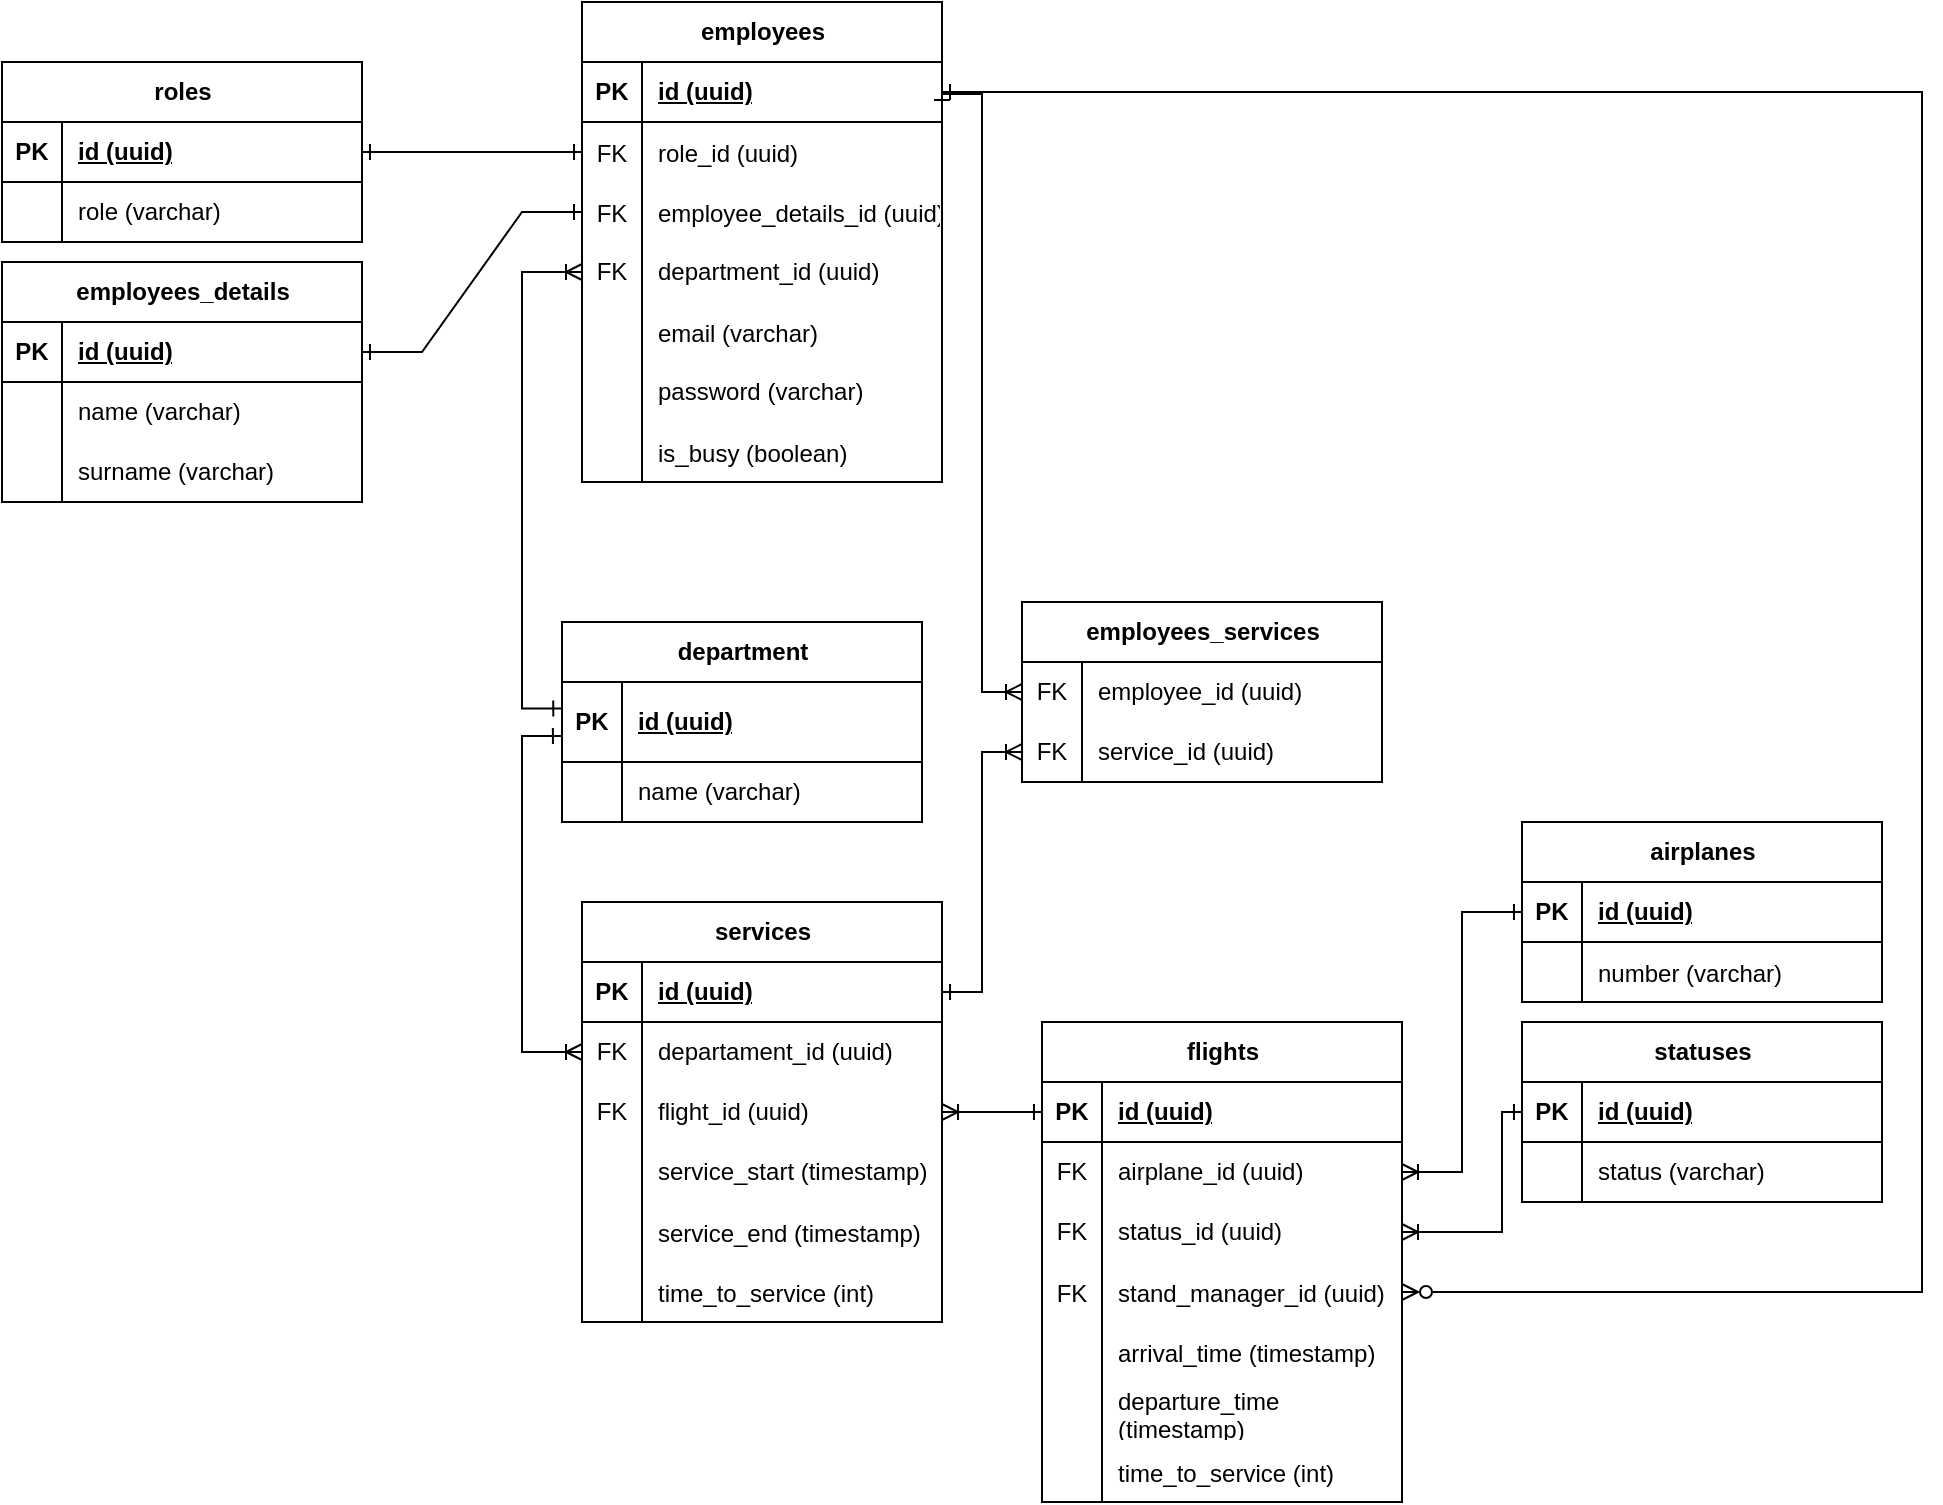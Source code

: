 <mxfile version="21.3.0" type="device">
  <diagram name="Page-1" id="9OQjHVaJ9Mn7HhpADd8H">
    <mxGraphModel dx="1311" dy="700" grid="1" gridSize="10" guides="1" tooltips="1" connect="1" arrows="1" fold="1" page="1" pageScale="1" pageWidth="1100" pageHeight="850" math="0" shadow="0">
      <root>
        <mxCell id="0" />
        <mxCell id="1" parent="0" />
        <mxCell id="fizFwtKaP-gUEQBEpYHd-14" value="&lt;div&gt;roles&lt;/div&gt;" style="shape=table;startSize=30;container=1;collapsible=1;childLayout=tableLayout;fixedRows=1;rowLines=0;fontStyle=1;align=center;resizeLast=1;html=1;" parent="1" vertex="1">
          <mxGeometry x="110" y="40" width="180" height="90" as="geometry" />
        </mxCell>
        <mxCell id="fizFwtKaP-gUEQBEpYHd-15" value="" style="shape=tableRow;horizontal=0;startSize=0;swimlaneHead=0;swimlaneBody=0;fillColor=none;collapsible=0;dropTarget=0;points=[[0,0.5],[1,0.5]];portConstraint=eastwest;top=0;left=0;right=0;bottom=1;" parent="fizFwtKaP-gUEQBEpYHd-14" vertex="1">
          <mxGeometry y="30" width="180" height="30" as="geometry" />
        </mxCell>
        <mxCell id="fizFwtKaP-gUEQBEpYHd-16" value="PK" style="shape=partialRectangle;connectable=0;fillColor=none;top=0;left=0;bottom=0;right=0;fontStyle=1;overflow=hidden;whiteSpace=wrap;html=1;" parent="fizFwtKaP-gUEQBEpYHd-15" vertex="1">
          <mxGeometry width="30" height="30" as="geometry">
            <mxRectangle width="30" height="30" as="alternateBounds" />
          </mxGeometry>
        </mxCell>
        <mxCell id="fizFwtKaP-gUEQBEpYHd-17" value="id (uuid)" style="shape=partialRectangle;connectable=0;fillColor=none;top=0;left=0;bottom=0;right=0;align=left;spacingLeft=6;fontStyle=5;overflow=hidden;whiteSpace=wrap;html=1;" parent="fizFwtKaP-gUEQBEpYHd-15" vertex="1">
          <mxGeometry x="30" width="150" height="30" as="geometry">
            <mxRectangle width="150" height="30" as="alternateBounds" />
          </mxGeometry>
        </mxCell>
        <mxCell id="fizFwtKaP-gUEQBEpYHd-18" value="" style="shape=tableRow;horizontal=0;startSize=0;swimlaneHead=0;swimlaneBody=0;fillColor=none;collapsible=0;dropTarget=0;points=[[0,0.5],[1,0.5]];portConstraint=eastwest;top=0;left=0;right=0;bottom=0;" parent="fizFwtKaP-gUEQBEpYHd-14" vertex="1">
          <mxGeometry y="60" width="180" height="30" as="geometry" />
        </mxCell>
        <mxCell id="fizFwtKaP-gUEQBEpYHd-19" value="" style="shape=partialRectangle;connectable=0;fillColor=none;top=0;left=0;bottom=0;right=0;editable=1;overflow=hidden;whiteSpace=wrap;html=1;" parent="fizFwtKaP-gUEQBEpYHd-18" vertex="1">
          <mxGeometry width="30" height="30" as="geometry">
            <mxRectangle width="30" height="30" as="alternateBounds" />
          </mxGeometry>
        </mxCell>
        <mxCell id="fizFwtKaP-gUEQBEpYHd-20" value="role (varchar)" style="shape=partialRectangle;connectable=0;fillColor=none;top=0;left=0;bottom=0;right=0;align=left;spacingLeft=6;overflow=hidden;whiteSpace=wrap;html=1;" parent="fizFwtKaP-gUEQBEpYHd-18" vertex="1">
          <mxGeometry x="30" width="150" height="30" as="geometry">
            <mxRectangle width="150" height="30" as="alternateBounds" />
          </mxGeometry>
        </mxCell>
        <mxCell id="fizFwtKaP-gUEQBEpYHd-28" value="flights" style="shape=table;startSize=30;container=1;collapsible=1;childLayout=tableLayout;fixedRows=1;rowLines=0;fontStyle=1;align=center;resizeLast=1;html=1;" parent="1" vertex="1">
          <mxGeometry x="630" y="520" width="180" height="240" as="geometry" />
        </mxCell>
        <mxCell id="fizFwtKaP-gUEQBEpYHd-29" value="" style="shape=tableRow;horizontal=0;startSize=0;swimlaneHead=0;swimlaneBody=0;fillColor=none;collapsible=0;dropTarget=0;points=[[0,0.5],[1,0.5]];portConstraint=eastwest;top=0;left=0;right=0;bottom=1;" parent="fizFwtKaP-gUEQBEpYHd-28" vertex="1">
          <mxGeometry y="30" width="180" height="30" as="geometry" />
        </mxCell>
        <mxCell id="fizFwtKaP-gUEQBEpYHd-30" value="PK" style="shape=partialRectangle;connectable=0;fillColor=none;top=0;left=0;bottom=0;right=0;fontStyle=1;overflow=hidden;whiteSpace=wrap;html=1;" parent="fizFwtKaP-gUEQBEpYHd-29" vertex="1">
          <mxGeometry width="30" height="30" as="geometry">
            <mxRectangle width="30" height="30" as="alternateBounds" />
          </mxGeometry>
        </mxCell>
        <mxCell id="fizFwtKaP-gUEQBEpYHd-31" value="id  (uuid)" style="shape=partialRectangle;connectable=0;fillColor=none;top=0;left=0;bottom=0;right=0;align=left;spacingLeft=6;fontStyle=5;overflow=hidden;whiteSpace=wrap;html=1;" parent="fizFwtKaP-gUEQBEpYHd-29" vertex="1">
          <mxGeometry x="30" width="150" height="30" as="geometry">
            <mxRectangle width="150" height="30" as="alternateBounds" />
          </mxGeometry>
        </mxCell>
        <mxCell id="fizFwtKaP-gUEQBEpYHd-32" value="" style="shape=tableRow;horizontal=0;startSize=0;swimlaneHead=0;swimlaneBody=0;fillColor=none;collapsible=0;dropTarget=0;points=[[0,0.5],[1,0.5]];portConstraint=eastwest;top=0;left=0;right=0;bottom=0;" parent="fizFwtKaP-gUEQBEpYHd-28" vertex="1">
          <mxGeometry y="60" width="180" height="30" as="geometry" />
        </mxCell>
        <mxCell id="fizFwtKaP-gUEQBEpYHd-33" value="FK" style="shape=partialRectangle;connectable=0;fillColor=none;top=0;left=0;bottom=0;right=0;editable=1;overflow=hidden;whiteSpace=wrap;html=1;" parent="fizFwtKaP-gUEQBEpYHd-32" vertex="1">
          <mxGeometry width="30" height="30" as="geometry">
            <mxRectangle width="30" height="30" as="alternateBounds" />
          </mxGeometry>
        </mxCell>
        <mxCell id="fizFwtKaP-gUEQBEpYHd-34" value="airplane_id (uuid)" style="shape=partialRectangle;connectable=0;fillColor=none;top=0;left=0;bottom=0;right=0;align=left;spacingLeft=6;overflow=hidden;whiteSpace=wrap;html=1;" parent="fizFwtKaP-gUEQBEpYHd-32" vertex="1">
          <mxGeometry x="30" width="150" height="30" as="geometry">
            <mxRectangle width="150" height="30" as="alternateBounds" />
          </mxGeometry>
        </mxCell>
        <mxCell id="fizFwtKaP-gUEQBEpYHd-35" value="" style="shape=tableRow;horizontal=0;startSize=0;swimlaneHead=0;swimlaneBody=0;fillColor=none;collapsible=0;dropTarget=0;points=[[0,0.5],[1,0.5]];portConstraint=eastwest;top=0;left=0;right=0;bottom=0;" parent="fizFwtKaP-gUEQBEpYHd-28" vertex="1">
          <mxGeometry y="90" width="180" height="30" as="geometry" />
        </mxCell>
        <mxCell id="fizFwtKaP-gUEQBEpYHd-36" value="FK" style="shape=partialRectangle;connectable=0;fillColor=none;top=0;left=0;bottom=0;right=0;editable=1;overflow=hidden;whiteSpace=wrap;html=1;" parent="fizFwtKaP-gUEQBEpYHd-35" vertex="1">
          <mxGeometry width="30" height="30" as="geometry">
            <mxRectangle width="30" height="30" as="alternateBounds" />
          </mxGeometry>
        </mxCell>
        <mxCell id="fizFwtKaP-gUEQBEpYHd-37" value="status_id (uuid)" style="shape=partialRectangle;connectable=0;fillColor=none;top=0;left=0;bottom=0;right=0;align=left;spacingLeft=6;overflow=hidden;whiteSpace=wrap;html=1;" parent="fizFwtKaP-gUEQBEpYHd-35" vertex="1">
          <mxGeometry x="30" width="150" height="30" as="geometry">
            <mxRectangle width="150" height="30" as="alternateBounds" />
          </mxGeometry>
        </mxCell>
        <mxCell id="jqcLIRP0KxZB22nL3puD-4" value="" style="shape=tableRow;horizontal=0;startSize=0;swimlaneHead=0;swimlaneBody=0;fillColor=none;collapsible=0;dropTarget=0;points=[[0,0.5],[1,0.5]];portConstraint=eastwest;top=0;left=0;right=0;bottom=0;" parent="fizFwtKaP-gUEQBEpYHd-28" vertex="1">
          <mxGeometry y="120" width="180" height="30" as="geometry" />
        </mxCell>
        <mxCell id="jqcLIRP0KxZB22nL3puD-5" value="FK" style="shape=partialRectangle;connectable=0;fillColor=none;top=0;left=0;bottom=0;right=0;editable=1;overflow=hidden;" parent="jqcLIRP0KxZB22nL3puD-4" vertex="1">
          <mxGeometry width="30" height="30" as="geometry">
            <mxRectangle width="30" height="30" as="alternateBounds" />
          </mxGeometry>
        </mxCell>
        <mxCell id="jqcLIRP0KxZB22nL3puD-6" value="stand_manager_id (uuid)" style="shape=partialRectangle;connectable=0;fillColor=none;top=0;left=0;bottom=0;right=0;align=left;spacingLeft=6;overflow=hidden;" parent="jqcLIRP0KxZB22nL3puD-4" vertex="1">
          <mxGeometry x="30" width="150" height="30" as="geometry">
            <mxRectangle width="150" height="30" as="alternateBounds" />
          </mxGeometry>
        </mxCell>
        <mxCell id="-cMEag2Gtz8MjiKgJncV-165" value="" style="shape=tableRow;horizontal=0;startSize=0;swimlaneHead=0;swimlaneBody=0;fillColor=none;collapsible=0;dropTarget=0;points=[[0,0.5],[1,0.5]];portConstraint=eastwest;top=0;left=0;right=0;bottom=0;" parent="fizFwtKaP-gUEQBEpYHd-28" vertex="1">
          <mxGeometry y="150" width="180" height="30" as="geometry" />
        </mxCell>
        <mxCell id="-cMEag2Gtz8MjiKgJncV-166" value="" style="shape=partialRectangle;connectable=0;fillColor=none;top=0;left=0;bottom=0;right=0;editable=1;overflow=hidden;" parent="-cMEag2Gtz8MjiKgJncV-165" vertex="1">
          <mxGeometry width="30" height="30" as="geometry">
            <mxRectangle width="30" height="30" as="alternateBounds" />
          </mxGeometry>
        </mxCell>
        <mxCell id="-cMEag2Gtz8MjiKgJncV-167" value="arrival_time (timestamp)" style="shape=partialRectangle;connectable=0;fillColor=none;top=0;left=0;bottom=0;right=0;align=left;spacingLeft=6;overflow=hidden;" parent="-cMEag2Gtz8MjiKgJncV-165" vertex="1">
          <mxGeometry x="30" width="150" height="30" as="geometry">
            <mxRectangle width="150" height="30" as="alternateBounds" />
          </mxGeometry>
        </mxCell>
        <mxCell id="fizFwtKaP-gUEQBEpYHd-38" value="" style="shape=tableRow;horizontal=0;startSize=0;swimlaneHead=0;swimlaneBody=0;fillColor=none;collapsible=0;dropTarget=0;points=[[0,0.5],[1,0.5]];portConstraint=eastwest;top=0;left=0;right=0;bottom=0;" parent="fizFwtKaP-gUEQBEpYHd-28" vertex="1">
          <mxGeometry y="180" width="180" height="30" as="geometry" />
        </mxCell>
        <mxCell id="fizFwtKaP-gUEQBEpYHd-39" value="" style="shape=partialRectangle;connectable=0;fillColor=none;top=0;left=0;bottom=0;right=0;editable=1;overflow=hidden;whiteSpace=wrap;html=1;" parent="fizFwtKaP-gUEQBEpYHd-38" vertex="1">
          <mxGeometry width="30" height="30" as="geometry">
            <mxRectangle width="30" height="30" as="alternateBounds" />
          </mxGeometry>
        </mxCell>
        <mxCell id="fizFwtKaP-gUEQBEpYHd-40" value="departure_time (timestamp)" style="shape=partialRectangle;connectable=0;fillColor=none;top=0;left=0;bottom=0;right=0;align=left;spacingLeft=6;overflow=hidden;whiteSpace=wrap;html=1;" parent="fizFwtKaP-gUEQBEpYHd-38" vertex="1">
          <mxGeometry x="30" width="150" height="30" as="geometry">
            <mxRectangle width="150" height="30" as="alternateBounds" />
          </mxGeometry>
        </mxCell>
        <mxCell id="jqcLIRP0KxZB22nL3puD-11" value="" style="shape=tableRow;horizontal=0;startSize=0;swimlaneHead=0;swimlaneBody=0;fillColor=none;collapsible=0;dropTarget=0;points=[[0,0.5],[1,0.5]];portConstraint=eastwest;top=0;left=0;right=0;bottom=0;" parent="fizFwtKaP-gUEQBEpYHd-28" vertex="1">
          <mxGeometry y="210" width="180" height="30" as="geometry" />
        </mxCell>
        <mxCell id="jqcLIRP0KxZB22nL3puD-12" value="" style="shape=partialRectangle;connectable=0;fillColor=none;top=0;left=0;bottom=0;right=0;editable=1;overflow=hidden;" parent="jqcLIRP0KxZB22nL3puD-11" vertex="1">
          <mxGeometry width="30" height="30" as="geometry">
            <mxRectangle width="30" height="30" as="alternateBounds" />
          </mxGeometry>
        </mxCell>
        <mxCell id="jqcLIRP0KxZB22nL3puD-13" value="time_to_service (int)" style="shape=partialRectangle;connectable=0;fillColor=none;top=0;left=0;bottom=0;right=0;align=left;spacingLeft=6;overflow=hidden;" parent="jqcLIRP0KxZB22nL3puD-11" vertex="1">
          <mxGeometry x="30" width="150" height="30" as="geometry">
            <mxRectangle width="150" height="30" as="alternateBounds" />
          </mxGeometry>
        </mxCell>
        <mxCell id="fizFwtKaP-gUEQBEpYHd-54" value="airplanes" style="shape=table;startSize=30;container=1;collapsible=1;childLayout=tableLayout;fixedRows=1;rowLines=0;fontStyle=1;align=center;resizeLast=1;html=1;" parent="1" vertex="1">
          <mxGeometry x="870" y="420" width="180" height="90" as="geometry" />
        </mxCell>
        <mxCell id="fizFwtKaP-gUEQBEpYHd-55" value="" style="shape=tableRow;horizontal=0;startSize=0;swimlaneHead=0;swimlaneBody=0;fillColor=none;collapsible=0;dropTarget=0;points=[[0,0.5],[1,0.5]];portConstraint=eastwest;top=0;left=0;right=0;bottom=1;" parent="fizFwtKaP-gUEQBEpYHd-54" vertex="1">
          <mxGeometry y="30" width="180" height="30" as="geometry" />
        </mxCell>
        <mxCell id="fizFwtKaP-gUEQBEpYHd-56" value="PK" style="shape=partialRectangle;connectable=0;fillColor=none;top=0;left=0;bottom=0;right=0;fontStyle=1;overflow=hidden;whiteSpace=wrap;html=1;" parent="fizFwtKaP-gUEQBEpYHd-55" vertex="1">
          <mxGeometry width="30" height="30" as="geometry">
            <mxRectangle width="30" height="30" as="alternateBounds" />
          </mxGeometry>
        </mxCell>
        <mxCell id="fizFwtKaP-gUEQBEpYHd-57" value="id (uuid)" style="shape=partialRectangle;connectable=0;fillColor=none;top=0;left=0;bottom=0;right=0;align=left;spacingLeft=6;fontStyle=5;overflow=hidden;whiteSpace=wrap;html=1;" parent="fizFwtKaP-gUEQBEpYHd-55" vertex="1">
          <mxGeometry x="30" width="150" height="30" as="geometry">
            <mxRectangle width="150" height="30" as="alternateBounds" />
          </mxGeometry>
        </mxCell>
        <mxCell id="-cMEag2Gtz8MjiKgJncV-33" value="" style="shape=tableRow;horizontal=0;startSize=0;swimlaneHead=0;swimlaneBody=0;fillColor=none;collapsible=0;dropTarget=0;points=[[0,0.5],[1,0.5]];portConstraint=eastwest;top=0;left=0;right=0;bottom=0;" parent="fizFwtKaP-gUEQBEpYHd-54" vertex="1">
          <mxGeometry y="60" width="180" height="30" as="geometry" />
        </mxCell>
        <mxCell id="-cMEag2Gtz8MjiKgJncV-34" value="" style="shape=partialRectangle;connectable=0;fillColor=none;top=0;left=0;bottom=0;right=0;editable=1;overflow=hidden;" parent="-cMEag2Gtz8MjiKgJncV-33" vertex="1">
          <mxGeometry width="30" height="30" as="geometry">
            <mxRectangle width="30" height="30" as="alternateBounds" />
          </mxGeometry>
        </mxCell>
        <mxCell id="-cMEag2Gtz8MjiKgJncV-35" value="number (varchar)" style="shape=partialRectangle;connectable=0;fillColor=none;top=0;left=0;bottom=0;right=0;align=left;spacingLeft=6;overflow=hidden;" parent="-cMEag2Gtz8MjiKgJncV-33" vertex="1">
          <mxGeometry x="30" width="150" height="30" as="geometry">
            <mxRectangle width="150" height="30" as="alternateBounds" />
          </mxGeometry>
        </mxCell>
        <mxCell id="fizFwtKaP-gUEQBEpYHd-91" value="statuses" style="shape=table;startSize=30;container=1;collapsible=1;childLayout=tableLayout;fixedRows=1;rowLines=0;fontStyle=1;align=center;resizeLast=1;html=1;" parent="1" vertex="1">
          <mxGeometry x="870" y="520" width="180" height="90" as="geometry" />
        </mxCell>
        <mxCell id="fizFwtKaP-gUEQBEpYHd-92" value="" style="shape=tableRow;horizontal=0;startSize=0;swimlaneHead=0;swimlaneBody=0;fillColor=none;collapsible=0;dropTarget=0;points=[[0,0.5],[1,0.5]];portConstraint=eastwest;top=0;left=0;right=0;bottom=1;" parent="fizFwtKaP-gUEQBEpYHd-91" vertex="1">
          <mxGeometry y="30" width="180" height="30" as="geometry" />
        </mxCell>
        <mxCell id="fizFwtKaP-gUEQBEpYHd-93" value="PK" style="shape=partialRectangle;connectable=0;fillColor=none;top=0;left=0;bottom=0;right=0;fontStyle=1;overflow=hidden;whiteSpace=wrap;html=1;" parent="fizFwtKaP-gUEQBEpYHd-92" vertex="1">
          <mxGeometry width="30" height="30" as="geometry">
            <mxRectangle width="30" height="30" as="alternateBounds" />
          </mxGeometry>
        </mxCell>
        <mxCell id="fizFwtKaP-gUEQBEpYHd-94" value="id (uuid)" style="shape=partialRectangle;connectable=0;fillColor=none;top=0;left=0;bottom=0;right=0;align=left;spacingLeft=6;fontStyle=5;overflow=hidden;whiteSpace=wrap;html=1;" parent="fizFwtKaP-gUEQBEpYHd-92" vertex="1">
          <mxGeometry x="30" width="150" height="30" as="geometry">
            <mxRectangle width="150" height="30" as="alternateBounds" />
          </mxGeometry>
        </mxCell>
        <mxCell id="fizFwtKaP-gUEQBEpYHd-95" value="" style="shape=tableRow;horizontal=0;startSize=0;swimlaneHead=0;swimlaneBody=0;fillColor=none;collapsible=0;dropTarget=0;points=[[0,0.5],[1,0.5]];portConstraint=eastwest;top=0;left=0;right=0;bottom=0;" parent="fizFwtKaP-gUEQBEpYHd-91" vertex="1">
          <mxGeometry y="60" width="180" height="30" as="geometry" />
        </mxCell>
        <mxCell id="fizFwtKaP-gUEQBEpYHd-96" value="" style="shape=partialRectangle;connectable=0;fillColor=none;top=0;left=0;bottom=0;right=0;editable=1;overflow=hidden;whiteSpace=wrap;html=1;" parent="fizFwtKaP-gUEQBEpYHd-95" vertex="1">
          <mxGeometry width="30" height="30" as="geometry">
            <mxRectangle width="30" height="30" as="alternateBounds" />
          </mxGeometry>
        </mxCell>
        <mxCell id="fizFwtKaP-gUEQBEpYHd-97" value="status (varchar)" style="shape=partialRectangle;connectable=0;fillColor=none;top=0;left=0;bottom=0;right=0;align=left;spacingLeft=6;overflow=hidden;whiteSpace=wrap;html=1;" parent="fizFwtKaP-gUEQBEpYHd-95" vertex="1">
          <mxGeometry x="30" width="150" height="30" as="geometry">
            <mxRectangle width="150" height="30" as="alternateBounds" />
          </mxGeometry>
        </mxCell>
        <mxCell id="aSLMsY_gwejVtc-nCJcl-1" value="employees_details" style="shape=table;startSize=30;container=1;collapsible=1;childLayout=tableLayout;fixedRows=1;rowLines=0;fontStyle=1;align=center;resizeLast=1;html=1;" parent="1" vertex="1">
          <mxGeometry x="110" y="140" width="180" height="120" as="geometry" />
        </mxCell>
        <mxCell id="aSLMsY_gwejVtc-nCJcl-2" value="" style="shape=tableRow;horizontal=0;startSize=0;swimlaneHead=0;swimlaneBody=0;fillColor=none;collapsible=0;dropTarget=0;points=[[0,0.5],[1,0.5]];portConstraint=eastwest;top=0;left=0;right=0;bottom=1;" parent="aSLMsY_gwejVtc-nCJcl-1" vertex="1">
          <mxGeometry y="30" width="180" height="30" as="geometry" />
        </mxCell>
        <mxCell id="aSLMsY_gwejVtc-nCJcl-3" value="PK" style="shape=partialRectangle;connectable=0;fillColor=none;top=0;left=0;bottom=0;right=0;fontStyle=1;overflow=hidden;whiteSpace=wrap;html=1;" parent="aSLMsY_gwejVtc-nCJcl-2" vertex="1">
          <mxGeometry width="30" height="30" as="geometry">
            <mxRectangle width="30" height="30" as="alternateBounds" />
          </mxGeometry>
        </mxCell>
        <mxCell id="aSLMsY_gwejVtc-nCJcl-4" value="id (uuid)" style="shape=partialRectangle;connectable=0;fillColor=none;top=0;left=0;bottom=0;right=0;align=left;spacingLeft=6;fontStyle=5;overflow=hidden;whiteSpace=wrap;html=1;" parent="aSLMsY_gwejVtc-nCJcl-2" vertex="1">
          <mxGeometry x="30" width="150" height="30" as="geometry">
            <mxRectangle width="150" height="30" as="alternateBounds" />
          </mxGeometry>
        </mxCell>
        <mxCell id="aSLMsY_gwejVtc-nCJcl-5" value="" style="shape=tableRow;horizontal=0;startSize=0;swimlaneHead=0;swimlaneBody=0;fillColor=none;collapsible=0;dropTarget=0;points=[[0,0.5],[1,0.5]];portConstraint=eastwest;top=0;left=0;right=0;bottom=0;" parent="aSLMsY_gwejVtc-nCJcl-1" vertex="1">
          <mxGeometry y="60" width="180" height="30" as="geometry" />
        </mxCell>
        <mxCell id="aSLMsY_gwejVtc-nCJcl-6" value="" style="shape=partialRectangle;connectable=0;fillColor=none;top=0;left=0;bottom=0;right=0;editable=1;overflow=hidden;whiteSpace=wrap;html=1;" parent="aSLMsY_gwejVtc-nCJcl-5" vertex="1">
          <mxGeometry width="30" height="30" as="geometry">
            <mxRectangle width="30" height="30" as="alternateBounds" />
          </mxGeometry>
        </mxCell>
        <mxCell id="aSLMsY_gwejVtc-nCJcl-7" value="name (varchar)" style="shape=partialRectangle;connectable=0;fillColor=none;top=0;left=0;bottom=0;right=0;align=left;spacingLeft=6;overflow=hidden;whiteSpace=wrap;html=1;" parent="aSLMsY_gwejVtc-nCJcl-5" vertex="1">
          <mxGeometry x="30" width="150" height="30" as="geometry">
            <mxRectangle width="150" height="30" as="alternateBounds" />
          </mxGeometry>
        </mxCell>
        <mxCell id="aSLMsY_gwejVtc-nCJcl-8" value="" style="shape=tableRow;horizontal=0;startSize=0;swimlaneHead=0;swimlaneBody=0;fillColor=none;collapsible=0;dropTarget=0;points=[[0,0.5],[1,0.5]];portConstraint=eastwest;top=0;left=0;right=0;bottom=0;" parent="aSLMsY_gwejVtc-nCJcl-1" vertex="1">
          <mxGeometry y="90" width="180" height="30" as="geometry" />
        </mxCell>
        <mxCell id="aSLMsY_gwejVtc-nCJcl-9" value="" style="shape=partialRectangle;connectable=0;fillColor=none;top=0;left=0;bottom=0;right=0;editable=1;overflow=hidden;whiteSpace=wrap;html=1;" parent="aSLMsY_gwejVtc-nCJcl-8" vertex="1">
          <mxGeometry width="30" height="30" as="geometry">
            <mxRectangle width="30" height="30" as="alternateBounds" />
          </mxGeometry>
        </mxCell>
        <mxCell id="aSLMsY_gwejVtc-nCJcl-10" value="surname (varchar)" style="shape=partialRectangle;connectable=0;fillColor=none;top=0;left=0;bottom=0;right=0;align=left;spacingLeft=6;overflow=hidden;whiteSpace=wrap;html=1;" parent="aSLMsY_gwejVtc-nCJcl-8" vertex="1">
          <mxGeometry x="30" width="150" height="30" as="geometry">
            <mxRectangle width="150" height="30" as="alternateBounds" />
          </mxGeometry>
        </mxCell>
        <mxCell id="-cMEag2Gtz8MjiKgJncV-17" value="&lt;div&gt;employees&lt;/div&gt;" style="shape=table;startSize=30;container=1;collapsible=1;childLayout=tableLayout;fixedRows=1;rowLines=0;fontStyle=1;align=center;resizeLast=1;html=1;" parent="1" vertex="1">
          <mxGeometry x="400" y="10" width="180" height="240" as="geometry" />
        </mxCell>
        <mxCell id="-cMEag2Gtz8MjiKgJncV-18" value="" style="shape=tableRow;horizontal=0;startSize=0;swimlaneHead=0;swimlaneBody=0;fillColor=none;collapsible=0;dropTarget=0;points=[[0,0.5],[1,0.5]];portConstraint=eastwest;top=0;left=0;right=0;bottom=1;" parent="-cMEag2Gtz8MjiKgJncV-17" vertex="1">
          <mxGeometry y="30" width="180" height="30" as="geometry" />
        </mxCell>
        <mxCell id="-cMEag2Gtz8MjiKgJncV-19" value="PK" style="shape=partialRectangle;connectable=0;fillColor=none;top=0;left=0;bottom=0;right=0;fontStyle=1;overflow=hidden;whiteSpace=wrap;html=1;" parent="-cMEag2Gtz8MjiKgJncV-18" vertex="1">
          <mxGeometry width="30" height="30" as="geometry">
            <mxRectangle width="30" height="30" as="alternateBounds" />
          </mxGeometry>
        </mxCell>
        <mxCell id="-cMEag2Gtz8MjiKgJncV-20" value="id (uuid)" style="shape=partialRectangle;connectable=0;fillColor=none;top=0;left=0;bottom=0;right=0;align=left;spacingLeft=6;fontStyle=5;overflow=hidden;whiteSpace=wrap;html=1;" parent="-cMEag2Gtz8MjiKgJncV-18" vertex="1">
          <mxGeometry x="30" width="150" height="30" as="geometry">
            <mxRectangle width="150" height="30" as="alternateBounds" />
          </mxGeometry>
        </mxCell>
        <mxCell id="-cMEag2Gtz8MjiKgJncV-30" value="" style="shape=tableRow;horizontal=0;startSize=0;swimlaneHead=0;swimlaneBody=0;fillColor=none;collapsible=0;dropTarget=0;points=[[0,0.5],[1,0.5]];portConstraint=eastwest;top=0;left=0;right=0;bottom=0;" parent="-cMEag2Gtz8MjiKgJncV-17" vertex="1">
          <mxGeometry y="60" width="180" height="30" as="geometry" />
        </mxCell>
        <mxCell id="-cMEag2Gtz8MjiKgJncV-31" value="FK" style="shape=partialRectangle;connectable=0;fillColor=none;top=0;left=0;bottom=0;right=0;editable=1;overflow=hidden;" parent="-cMEag2Gtz8MjiKgJncV-30" vertex="1">
          <mxGeometry width="30" height="30" as="geometry">
            <mxRectangle width="30" height="30" as="alternateBounds" />
          </mxGeometry>
        </mxCell>
        <mxCell id="-cMEag2Gtz8MjiKgJncV-32" value="role_id (uuid)" style="shape=partialRectangle;connectable=0;fillColor=none;top=0;left=0;bottom=0;right=0;align=left;spacingLeft=6;overflow=hidden;" parent="-cMEag2Gtz8MjiKgJncV-30" vertex="1">
          <mxGeometry x="30" width="150" height="30" as="geometry">
            <mxRectangle width="150" height="30" as="alternateBounds" />
          </mxGeometry>
        </mxCell>
        <mxCell id="BI6Cwxl6OkBdOga8J139-100" value="" style="shape=tableRow;horizontal=0;startSize=0;swimlaneHead=0;swimlaneBody=0;fillColor=none;collapsible=0;dropTarget=0;points=[[0,0.5],[1,0.5]];portConstraint=eastwest;top=0;left=0;right=0;bottom=0;" parent="-cMEag2Gtz8MjiKgJncV-17" vertex="1">
          <mxGeometry y="90" width="180" height="30" as="geometry" />
        </mxCell>
        <mxCell id="BI6Cwxl6OkBdOga8J139-101" value="FK" style="shape=partialRectangle;connectable=0;fillColor=none;top=0;left=0;bottom=0;right=0;editable=1;overflow=hidden;" parent="BI6Cwxl6OkBdOga8J139-100" vertex="1">
          <mxGeometry width="30" height="30" as="geometry">
            <mxRectangle width="30" height="30" as="alternateBounds" />
          </mxGeometry>
        </mxCell>
        <mxCell id="BI6Cwxl6OkBdOga8J139-102" value="employee_details_id (uuid)" style="shape=partialRectangle;connectable=0;fillColor=none;top=0;left=0;bottom=0;right=0;align=left;spacingLeft=6;overflow=hidden;" parent="BI6Cwxl6OkBdOga8J139-100" vertex="1">
          <mxGeometry x="30" width="150" height="30" as="geometry">
            <mxRectangle width="150" height="30" as="alternateBounds" />
          </mxGeometry>
        </mxCell>
        <mxCell id="rjjvpH9GP6Y3zkPVKBDB-2" value="" style="shape=tableRow;horizontal=0;startSize=0;swimlaneHead=0;swimlaneBody=0;fillColor=none;collapsible=0;dropTarget=0;points=[[0,0.5],[1,0.5]];portConstraint=eastwest;top=0;left=0;right=0;bottom=0;" vertex="1" parent="-cMEag2Gtz8MjiKgJncV-17">
          <mxGeometry y="120" width="180" height="30" as="geometry" />
        </mxCell>
        <mxCell id="rjjvpH9GP6Y3zkPVKBDB-3" value="FK" style="shape=partialRectangle;connectable=0;fillColor=none;top=0;left=0;bottom=0;right=0;fontStyle=0;overflow=hidden;whiteSpace=wrap;html=1;" vertex="1" parent="rjjvpH9GP6Y3zkPVKBDB-2">
          <mxGeometry width="30" height="30" as="geometry">
            <mxRectangle width="30" height="30" as="alternateBounds" />
          </mxGeometry>
        </mxCell>
        <mxCell id="rjjvpH9GP6Y3zkPVKBDB-4" value="department_id (uuid)" style="shape=partialRectangle;connectable=0;fillColor=none;top=0;left=0;bottom=0;right=0;align=left;spacingLeft=6;fontStyle=0;overflow=hidden;whiteSpace=wrap;html=1;" vertex="1" parent="rjjvpH9GP6Y3zkPVKBDB-2">
          <mxGeometry x="30" width="150" height="30" as="geometry">
            <mxRectangle width="150" height="30" as="alternateBounds" />
          </mxGeometry>
        </mxCell>
        <mxCell id="sLv4PlJb-Pf256ncReUc-1" value="" style="shape=tableRow;horizontal=0;startSize=0;swimlaneHead=0;swimlaneBody=0;fillColor=none;collapsible=0;dropTarget=0;points=[[0,0.5],[1,0.5]];portConstraint=eastwest;top=0;left=0;right=0;bottom=0;" parent="-cMEag2Gtz8MjiKgJncV-17" vertex="1">
          <mxGeometry y="150" width="180" height="30" as="geometry" />
        </mxCell>
        <mxCell id="sLv4PlJb-Pf256ncReUc-2" value="" style="shape=partialRectangle;connectable=0;fillColor=none;top=0;left=0;bottom=0;right=0;editable=1;overflow=hidden;" parent="sLv4PlJb-Pf256ncReUc-1" vertex="1">
          <mxGeometry width="30" height="30" as="geometry">
            <mxRectangle width="30" height="30" as="alternateBounds" />
          </mxGeometry>
        </mxCell>
        <mxCell id="sLv4PlJb-Pf256ncReUc-3" value="email (varchar)" style="shape=partialRectangle;connectable=0;fillColor=none;top=0;left=0;bottom=0;right=0;align=left;spacingLeft=6;overflow=hidden;" parent="sLv4PlJb-Pf256ncReUc-1" vertex="1">
          <mxGeometry x="30" width="150" height="30" as="geometry">
            <mxRectangle width="150" height="30" as="alternateBounds" />
          </mxGeometry>
        </mxCell>
        <mxCell id="-cMEag2Gtz8MjiKgJncV-24" value="" style="shape=tableRow;horizontal=0;startSize=0;swimlaneHead=0;swimlaneBody=0;fillColor=none;collapsible=0;dropTarget=0;points=[[0,0.5],[1,0.5]];portConstraint=eastwest;top=0;left=0;right=0;bottom=0;" parent="-cMEag2Gtz8MjiKgJncV-17" vertex="1">
          <mxGeometry y="180" width="180" height="30" as="geometry" />
        </mxCell>
        <mxCell id="-cMEag2Gtz8MjiKgJncV-25" value="" style="shape=partialRectangle;connectable=0;fillColor=none;top=0;left=0;bottom=0;right=0;editable=1;overflow=hidden;whiteSpace=wrap;html=1;" parent="-cMEag2Gtz8MjiKgJncV-24" vertex="1">
          <mxGeometry width="30" height="30" as="geometry">
            <mxRectangle width="30" height="30" as="alternateBounds" />
          </mxGeometry>
        </mxCell>
        <mxCell id="-cMEag2Gtz8MjiKgJncV-26" value="password (varchar)" style="shape=partialRectangle;connectable=0;fillColor=none;top=0;left=0;bottom=0;right=0;align=left;spacingLeft=6;overflow=hidden;whiteSpace=wrap;html=1;" parent="-cMEag2Gtz8MjiKgJncV-24" vertex="1">
          <mxGeometry x="30" width="150" height="30" as="geometry">
            <mxRectangle width="150" height="30" as="alternateBounds" />
          </mxGeometry>
        </mxCell>
        <mxCell id="1ASlQ5axTA9hK-kHF2px-1" value="" style="shape=tableRow;horizontal=0;startSize=0;swimlaneHead=0;swimlaneBody=0;fillColor=none;collapsible=0;dropTarget=0;points=[[0,0.5],[1,0.5]];portConstraint=eastwest;top=0;left=0;right=0;bottom=0;" parent="-cMEag2Gtz8MjiKgJncV-17" vertex="1">
          <mxGeometry y="210" width="180" height="30" as="geometry" />
        </mxCell>
        <mxCell id="1ASlQ5axTA9hK-kHF2px-2" value="" style="shape=partialRectangle;connectable=0;fillColor=none;top=0;left=0;bottom=0;right=0;editable=1;overflow=hidden;" parent="1ASlQ5axTA9hK-kHF2px-1" vertex="1">
          <mxGeometry width="30" height="30" as="geometry">
            <mxRectangle width="30" height="30" as="alternateBounds" />
          </mxGeometry>
        </mxCell>
        <mxCell id="1ASlQ5axTA9hK-kHF2px-3" value="is_busy (boolean)" style="shape=partialRectangle;connectable=0;fillColor=none;top=0;left=0;bottom=0;right=0;align=left;spacingLeft=6;overflow=hidden;" parent="1ASlQ5axTA9hK-kHF2px-1" vertex="1">
          <mxGeometry x="30" width="150" height="30" as="geometry">
            <mxRectangle width="150" height="30" as="alternateBounds" />
          </mxGeometry>
        </mxCell>
        <mxCell id="BI6Cwxl6OkBdOga8J139-1" value="&lt;div&gt;department&lt;/div&gt;" style="shape=table;startSize=30;container=1;collapsible=1;childLayout=tableLayout;fixedRows=1;rowLines=0;fontStyle=1;align=center;resizeLast=1;html=1;" parent="1" vertex="1">
          <mxGeometry x="390" y="320" width="180" height="100" as="geometry" />
        </mxCell>
        <mxCell id="BI6Cwxl6OkBdOga8J139-2" value="" style="shape=tableRow;horizontal=0;startSize=0;swimlaneHead=0;swimlaneBody=0;fillColor=none;collapsible=0;dropTarget=0;points=[[0,0.5],[1,0.5]];portConstraint=eastwest;top=0;left=0;right=0;bottom=1;" parent="BI6Cwxl6OkBdOga8J139-1" vertex="1">
          <mxGeometry y="30" width="180" height="40" as="geometry" />
        </mxCell>
        <mxCell id="BI6Cwxl6OkBdOga8J139-3" value="PK" style="shape=partialRectangle;connectable=0;fillColor=none;top=0;left=0;bottom=0;right=0;fontStyle=1;overflow=hidden;whiteSpace=wrap;html=1;" parent="BI6Cwxl6OkBdOga8J139-2" vertex="1">
          <mxGeometry width="30" height="40" as="geometry">
            <mxRectangle width="30" height="40" as="alternateBounds" />
          </mxGeometry>
        </mxCell>
        <mxCell id="BI6Cwxl6OkBdOga8J139-4" value="id (uuid)" style="shape=partialRectangle;connectable=0;fillColor=none;top=0;left=0;bottom=0;right=0;align=left;spacingLeft=6;fontStyle=5;overflow=hidden;whiteSpace=wrap;html=1;" parent="BI6Cwxl6OkBdOga8J139-2" vertex="1">
          <mxGeometry x="30" width="150" height="40" as="geometry">
            <mxRectangle width="150" height="40" as="alternateBounds" />
          </mxGeometry>
        </mxCell>
        <mxCell id="mJFngKJ2qOaq5mNRfT9s-1" value="" style="shape=tableRow;horizontal=0;startSize=0;swimlaneHead=0;swimlaneBody=0;fillColor=none;collapsible=0;dropTarget=0;points=[[0,0.5],[1,0.5]];portConstraint=eastwest;top=0;left=0;right=0;bottom=0;" parent="BI6Cwxl6OkBdOga8J139-1" vertex="1">
          <mxGeometry y="70" width="180" height="30" as="geometry" />
        </mxCell>
        <mxCell id="mJFngKJ2qOaq5mNRfT9s-2" value="" style="shape=partialRectangle;connectable=0;fillColor=none;top=0;left=0;bottom=0;right=0;editable=1;overflow=hidden;whiteSpace=wrap;html=1;" parent="mJFngKJ2qOaq5mNRfT9s-1" vertex="1">
          <mxGeometry width="30" height="30" as="geometry">
            <mxRectangle width="30" height="30" as="alternateBounds" />
          </mxGeometry>
        </mxCell>
        <mxCell id="mJFngKJ2qOaq5mNRfT9s-3" value="name (varchar)" style="shape=partialRectangle;connectable=0;fillColor=none;top=0;left=0;bottom=0;right=0;align=left;spacingLeft=6;overflow=hidden;whiteSpace=wrap;html=1;" parent="mJFngKJ2qOaq5mNRfT9s-1" vertex="1">
          <mxGeometry x="30" width="150" height="30" as="geometry">
            <mxRectangle width="150" height="30" as="alternateBounds" />
          </mxGeometry>
        </mxCell>
        <mxCell id="BI6Cwxl6OkBdOga8J139-63" value="&lt;div&gt;services&lt;/div&gt;" style="shape=table;startSize=30;container=1;collapsible=1;childLayout=tableLayout;fixedRows=1;rowLines=0;fontStyle=1;align=center;resizeLast=1;html=1;" parent="1" vertex="1">
          <mxGeometry x="400" y="460" width="180" height="210" as="geometry" />
        </mxCell>
        <mxCell id="BI6Cwxl6OkBdOga8J139-64" value="" style="shape=tableRow;horizontal=0;startSize=0;swimlaneHead=0;swimlaneBody=0;fillColor=none;collapsible=0;dropTarget=0;points=[[0,0.5],[1,0.5]];portConstraint=eastwest;top=0;left=0;right=0;bottom=1;" parent="BI6Cwxl6OkBdOga8J139-63" vertex="1">
          <mxGeometry y="30" width="180" height="30" as="geometry" />
        </mxCell>
        <mxCell id="BI6Cwxl6OkBdOga8J139-65" value="PK" style="shape=partialRectangle;connectable=0;fillColor=none;top=0;left=0;bottom=0;right=0;fontStyle=1;overflow=hidden;whiteSpace=wrap;html=1;" parent="BI6Cwxl6OkBdOga8J139-64" vertex="1">
          <mxGeometry width="30" height="30" as="geometry">
            <mxRectangle width="30" height="30" as="alternateBounds" />
          </mxGeometry>
        </mxCell>
        <mxCell id="BI6Cwxl6OkBdOga8J139-66" value="id (uuid)" style="shape=partialRectangle;connectable=0;fillColor=none;top=0;left=0;bottom=0;right=0;align=left;spacingLeft=6;fontStyle=5;overflow=hidden;whiteSpace=wrap;html=1;" parent="BI6Cwxl6OkBdOga8J139-64" vertex="1">
          <mxGeometry x="30" width="150" height="30" as="geometry">
            <mxRectangle width="150" height="30" as="alternateBounds" />
          </mxGeometry>
        </mxCell>
        <mxCell id="BI6Cwxl6OkBdOga8J139-67" value="" style="shape=tableRow;horizontal=0;startSize=0;swimlaneHead=0;swimlaneBody=0;fillColor=none;collapsible=0;dropTarget=0;points=[[0,0.5],[1,0.5]];portConstraint=eastwest;top=0;left=0;right=0;bottom=0;" parent="BI6Cwxl6OkBdOga8J139-63" vertex="1">
          <mxGeometry y="60" width="180" height="30" as="geometry" />
        </mxCell>
        <mxCell id="BI6Cwxl6OkBdOga8J139-68" value="FK" style="shape=partialRectangle;connectable=0;fillColor=none;top=0;left=0;bottom=0;right=0;editable=1;overflow=hidden;whiteSpace=wrap;html=1;" parent="BI6Cwxl6OkBdOga8J139-67" vertex="1">
          <mxGeometry width="30" height="30" as="geometry">
            <mxRectangle width="30" height="30" as="alternateBounds" />
          </mxGeometry>
        </mxCell>
        <mxCell id="BI6Cwxl6OkBdOga8J139-69" value="departament_id (uuid)" style="shape=partialRectangle;connectable=0;fillColor=none;top=0;left=0;bottom=0;right=0;align=left;spacingLeft=6;overflow=hidden;whiteSpace=wrap;html=1;" parent="BI6Cwxl6OkBdOga8J139-67" vertex="1">
          <mxGeometry x="30" width="150" height="30" as="geometry">
            <mxRectangle width="150" height="30" as="alternateBounds" />
          </mxGeometry>
        </mxCell>
        <mxCell id="BI6Cwxl6OkBdOga8J139-70" value="" style="shape=tableRow;horizontal=0;startSize=0;swimlaneHead=0;swimlaneBody=0;fillColor=none;collapsible=0;dropTarget=0;points=[[0,0.5],[1,0.5]];portConstraint=eastwest;top=0;left=0;right=0;bottom=0;" parent="BI6Cwxl6OkBdOga8J139-63" vertex="1">
          <mxGeometry y="90" width="180" height="30" as="geometry" />
        </mxCell>
        <mxCell id="BI6Cwxl6OkBdOga8J139-71" value="FK" style="shape=partialRectangle;connectable=0;fillColor=none;top=0;left=0;bottom=0;right=0;editable=1;overflow=hidden;whiteSpace=wrap;html=1;" parent="BI6Cwxl6OkBdOga8J139-70" vertex="1">
          <mxGeometry width="30" height="30" as="geometry">
            <mxRectangle width="30" height="30" as="alternateBounds" />
          </mxGeometry>
        </mxCell>
        <mxCell id="BI6Cwxl6OkBdOga8J139-72" value="flight_id (uuid)" style="shape=partialRectangle;connectable=0;fillColor=none;top=0;left=0;bottom=0;right=0;align=left;spacingLeft=6;overflow=hidden;whiteSpace=wrap;html=1;" parent="BI6Cwxl6OkBdOga8J139-70" vertex="1">
          <mxGeometry x="30" width="150" height="30" as="geometry">
            <mxRectangle width="150" height="30" as="alternateBounds" />
          </mxGeometry>
        </mxCell>
        <mxCell id="BI6Cwxl6OkBdOga8J139-73" value="" style="shape=tableRow;horizontal=0;startSize=0;swimlaneHead=0;swimlaneBody=0;fillColor=none;collapsible=0;dropTarget=0;points=[[0,0.5],[1,0.5]];portConstraint=eastwest;top=0;left=0;right=0;bottom=0;" parent="BI6Cwxl6OkBdOga8J139-63" vertex="1">
          <mxGeometry y="120" width="180" height="30" as="geometry" />
        </mxCell>
        <mxCell id="BI6Cwxl6OkBdOga8J139-74" value="" style="shape=partialRectangle;connectable=0;fillColor=none;top=0;left=0;bottom=0;right=0;editable=1;overflow=hidden;whiteSpace=wrap;html=1;" parent="BI6Cwxl6OkBdOga8J139-73" vertex="1">
          <mxGeometry width="30" height="30" as="geometry">
            <mxRectangle width="30" height="30" as="alternateBounds" />
          </mxGeometry>
        </mxCell>
        <mxCell id="BI6Cwxl6OkBdOga8J139-75" value="service_start (timestamp)" style="shape=partialRectangle;connectable=0;fillColor=none;top=0;left=0;bottom=0;right=0;align=left;spacingLeft=6;overflow=hidden;whiteSpace=wrap;html=1;" parent="BI6Cwxl6OkBdOga8J139-73" vertex="1">
          <mxGeometry x="30" width="150" height="30" as="geometry">
            <mxRectangle width="150" height="30" as="alternateBounds" />
          </mxGeometry>
        </mxCell>
        <mxCell id="BI6Cwxl6OkBdOga8J139-76" value="" style="shape=tableRow;horizontal=0;startSize=0;swimlaneHead=0;swimlaneBody=0;fillColor=none;collapsible=0;dropTarget=0;points=[[0,0.5],[1,0.5]];portConstraint=eastwest;top=0;left=0;right=0;bottom=0;" parent="BI6Cwxl6OkBdOga8J139-63" vertex="1">
          <mxGeometry y="150" width="180" height="30" as="geometry" />
        </mxCell>
        <mxCell id="BI6Cwxl6OkBdOga8J139-77" value="" style="shape=partialRectangle;connectable=0;fillColor=none;top=0;left=0;bottom=0;right=0;editable=1;overflow=hidden;" parent="BI6Cwxl6OkBdOga8J139-76" vertex="1">
          <mxGeometry width="30" height="30" as="geometry">
            <mxRectangle width="30" height="30" as="alternateBounds" />
          </mxGeometry>
        </mxCell>
        <mxCell id="BI6Cwxl6OkBdOga8J139-78" value="service_end (timestamp)" style="shape=partialRectangle;connectable=0;fillColor=none;top=0;left=0;bottom=0;right=0;align=left;spacingLeft=6;overflow=hidden;" parent="BI6Cwxl6OkBdOga8J139-76" vertex="1">
          <mxGeometry x="30" width="150" height="30" as="geometry">
            <mxRectangle width="150" height="30" as="alternateBounds" />
          </mxGeometry>
        </mxCell>
        <mxCell id="jqcLIRP0KxZB22nL3puD-14" value="" style="shape=tableRow;horizontal=0;startSize=0;swimlaneHead=0;swimlaneBody=0;fillColor=none;collapsible=0;dropTarget=0;points=[[0,0.5],[1,0.5]];portConstraint=eastwest;top=0;left=0;right=0;bottom=0;" parent="BI6Cwxl6OkBdOga8J139-63" vertex="1">
          <mxGeometry y="180" width="180" height="30" as="geometry" />
        </mxCell>
        <mxCell id="jqcLIRP0KxZB22nL3puD-15" value="" style="shape=partialRectangle;connectable=0;fillColor=none;top=0;left=0;bottom=0;right=0;editable=1;overflow=hidden;" parent="jqcLIRP0KxZB22nL3puD-14" vertex="1">
          <mxGeometry width="30" height="30" as="geometry">
            <mxRectangle width="30" height="30" as="alternateBounds" />
          </mxGeometry>
        </mxCell>
        <mxCell id="jqcLIRP0KxZB22nL3puD-16" value="time_to_service (int)" style="shape=partialRectangle;connectable=0;fillColor=none;top=0;left=0;bottom=0;right=0;align=left;spacingLeft=6;overflow=hidden;" parent="jqcLIRP0KxZB22nL3puD-14" vertex="1">
          <mxGeometry x="30" width="150" height="30" as="geometry">
            <mxRectangle width="150" height="30" as="alternateBounds" />
          </mxGeometry>
        </mxCell>
        <mxCell id="jqcLIRP0KxZB22nL3puD-7" style="edgeStyle=orthogonalEdgeStyle;rounded=0;orthogonalLoop=1;jettySize=auto;html=1;startArrow=ERone;startFill=0;endArrow=ERzeroToMany;endFill=0;entryX=1;entryY=0.5;entryDx=0;entryDy=0;exitX=1;exitY=0.5;exitDx=0;exitDy=0;" parent="1" source="-cMEag2Gtz8MjiKgJncV-18" target="jqcLIRP0KxZB22nL3puD-4" edge="1">
          <mxGeometry relative="1" as="geometry">
            <mxPoint x="690" y="70" as="sourcePoint" />
            <mxPoint x="870" y="690" as="targetPoint" />
            <Array as="points">
              <mxPoint x="1070" y="55" />
              <mxPoint x="1070" y="655" />
            </Array>
          </mxGeometry>
        </mxCell>
        <mxCell id="1ASlQ5axTA9hK-kHF2px-7" value="" style="edgeStyle=entityRelationEdgeStyle;fontSize=12;html=1;endArrow=ERoneToMany;rounded=0;exitX=0;exitY=0.5;exitDx=0;exitDy=0;entryX=1;entryY=0.5;entryDx=0;entryDy=0;startArrow=ERone;startFill=0;" parent="1" source="fizFwtKaP-gUEQBEpYHd-55" target="fizFwtKaP-gUEQBEpYHd-32" edge="1">
          <mxGeometry width="100" height="100" relative="1" as="geometry">
            <mxPoint x="970" y="510" as="sourcePoint" />
            <mxPoint x="910" y="420" as="targetPoint" />
          </mxGeometry>
        </mxCell>
        <mxCell id="1ASlQ5axTA9hK-kHF2px-18" value="" style="edgeStyle=entityRelationEdgeStyle;fontSize=12;html=1;endArrow=ERone;startArrow=ERone;rounded=0;exitX=1;exitY=0.5;exitDx=0;exitDy=0;entryX=0;entryY=0.5;entryDx=0;entryDy=0;startFill=0;endFill=0;" parent="1" source="aSLMsY_gwejVtc-nCJcl-2" target="BI6Cwxl6OkBdOga8J139-100" edge="1">
          <mxGeometry width="100" height="100" relative="1" as="geometry">
            <mxPoint x="360" y="380" as="sourcePoint" />
            <mxPoint x="460" y="280" as="targetPoint" />
          </mxGeometry>
        </mxCell>
        <mxCell id="1ASlQ5axTA9hK-kHF2px-32" style="edgeStyle=orthogonalEdgeStyle;rounded=0;orthogonalLoop=1;jettySize=auto;html=1;startArrow=ERone;startFill=0;endArrow=ERoneToMany;endFill=0;entryX=0;entryY=0.5;entryDx=0;entryDy=0;exitX=-0.002;exitY=0.332;exitDx=0;exitDy=0;exitPerimeter=0;" parent="1" source="BI6Cwxl6OkBdOga8J139-2" target="rjjvpH9GP6Y3zkPVKBDB-2" edge="1">
          <mxGeometry relative="1" as="geometry">
            <mxPoint x="340" y="360" as="sourcePoint" />
            <mxPoint x="360" y="90" as="targetPoint" />
            <Array as="points">
              <mxPoint x="370" y="363" />
              <mxPoint x="370" y="145" />
            </Array>
          </mxGeometry>
        </mxCell>
        <mxCell id="1ASlQ5axTA9hK-kHF2px-34" value="" style="edgeStyle=entityRelationEdgeStyle;fontSize=12;html=1;endArrow=ERoneToMany;rounded=0;entryX=1;entryY=0.5;entryDx=0;entryDy=0;startArrow=ERone;startFill=0;exitX=0;exitY=0.5;exitDx=0;exitDy=0;jumpStyle=arc;jumpSize=12;" parent="1" source="fizFwtKaP-gUEQBEpYHd-29" target="BI6Cwxl6OkBdOga8J139-70" edge="1">
          <mxGeometry width="100" height="100" relative="1" as="geometry">
            <mxPoint x="980" y="358" as="sourcePoint" />
            <mxPoint x="1510" y="250" as="targetPoint" />
          </mxGeometry>
        </mxCell>
        <mxCell id="1ASlQ5axTA9hK-kHF2px-35" value="employees_services" style="shape=table;startSize=30;container=1;collapsible=1;childLayout=tableLayout;fixedRows=1;rowLines=0;fontStyle=1;align=center;resizeLast=1;html=1;" parent="1" vertex="1">
          <mxGeometry x="620" y="310" width="180" height="90" as="geometry" />
        </mxCell>
        <mxCell id="1ASlQ5axTA9hK-kHF2px-39" value="" style="shape=tableRow;horizontal=0;startSize=0;swimlaneHead=0;swimlaneBody=0;fillColor=none;collapsible=0;dropTarget=0;points=[[0,0.5],[1,0.5]];portConstraint=eastwest;top=0;left=0;right=0;bottom=0;" parent="1ASlQ5axTA9hK-kHF2px-35" vertex="1">
          <mxGeometry y="30" width="180" height="30" as="geometry" />
        </mxCell>
        <mxCell id="1ASlQ5axTA9hK-kHF2px-40" value="&lt;div&gt;FK&lt;/div&gt;" style="shape=partialRectangle;connectable=0;fillColor=none;top=0;left=0;bottom=0;right=0;editable=1;overflow=hidden;whiteSpace=wrap;html=1;" parent="1ASlQ5axTA9hK-kHF2px-39" vertex="1">
          <mxGeometry width="30" height="30" as="geometry">
            <mxRectangle width="30" height="30" as="alternateBounds" />
          </mxGeometry>
        </mxCell>
        <mxCell id="1ASlQ5axTA9hK-kHF2px-41" value="employee_id (uuid)" style="shape=partialRectangle;connectable=0;fillColor=none;top=0;left=0;bottom=0;right=0;align=left;spacingLeft=6;overflow=hidden;whiteSpace=wrap;html=1;" parent="1ASlQ5axTA9hK-kHF2px-39" vertex="1">
          <mxGeometry x="30" width="150" height="30" as="geometry">
            <mxRectangle width="150" height="30" as="alternateBounds" />
          </mxGeometry>
        </mxCell>
        <mxCell id="1ASlQ5axTA9hK-kHF2px-42" value="" style="shape=tableRow;horizontal=0;startSize=0;swimlaneHead=0;swimlaneBody=0;fillColor=none;collapsible=0;dropTarget=0;points=[[0,0.5],[1,0.5]];portConstraint=eastwest;top=0;left=0;right=0;bottom=0;" parent="1ASlQ5axTA9hK-kHF2px-35" vertex="1">
          <mxGeometry y="60" width="180" height="30" as="geometry" />
        </mxCell>
        <mxCell id="1ASlQ5axTA9hK-kHF2px-43" value="FK" style="shape=partialRectangle;connectable=0;fillColor=none;top=0;left=0;bottom=0;right=0;editable=1;overflow=hidden;whiteSpace=wrap;html=1;" parent="1ASlQ5axTA9hK-kHF2px-42" vertex="1">
          <mxGeometry width="30" height="30" as="geometry">
            <mxRectangle width="30" height="30" as="alternateBounds" />
          </mxGeometry>
        </mxCell>
        <mxCell id="1ASlQ5axTA9hK-kHF2px-44" value="service_id (uuid)" style="shape=partialRectangle;connectable=0;fillColor=none;top=0;left=0;bottom=0;right=0;align=left;spacingLeft=6;overflow=hidden;whiteSpace=wrap;html=1;" parent="1ASlQ5axTA9hK-kHF2px-42" vertex="1">
          <mxGeometry x="30" width="150" height="30" as="geometry">
            <mxRectangle width="150" height="30" as="alternateBounds" />
          </mxGeometry>
        </mxCell>
        <mxCell id="1ASlQ5axTA9hK-kHF2px-50" style="edgeStyle=orthogonalEdgeStyle;rounded=0;orthogonalLoop=1;jettySize=auto;html=1;startArrow=ERone;startFill=0;endArrow=ERoneToMany;endFill=0;exitX=1;exitY=0.5;exitDx=0;exitDy=0;entryX=0;entryY=0.5;entryDx=0;entryDy=0;" parent="1" source="-cMEag2Gtz8MjiKgJncV-18" target="1ASlQ5axTA9hK-kHF2px-39" edge="1">
          <mxGeometry relative="1" as="geometry">
            <mxPoint x="660" y="120" as="sourcePoint" />
            <mxPoint x="600" y="356" as="targetPoint" />
            <Array as="points">
              <mxPoint x="600" y="56" />
              <mxPoint x="600" y="355" />
            </Array>
          </mxGeometry>
        </mxCell>
        <mxCell id="1ASlQ5axTA9hK-kHF2px-51" style="edgeStyle=orthogonalEdgeStyle;rounded=0;orthogonalLoop=1;jettySize=auto;html=1;startArrow=ERone;startFill=0;endArrow=ERoneToMany;endFill=0;entryX=0;entryY=0.5;entryDx=0;entryDy=0;exitX=1;exitY=0.5;exitDx=0;exitDy=0;" parent="1" source="BI6Cwxl6OkBdOga8J139-64" target="1ASlQ5axTA9hK-kHF2px-42" edge="1">
          <mxGeometry relative="1" as="geometry">
            <mxPoint x="651" y="277" as="sourcePoint" />
            <mxPoint x="650" y="517" as="targetPoint" />
            <Array as="points">
              <mxPoint x="600" y="505" />
              <mxPoint x="600" y="385" />
            </Array>
          </mxGeometry>
        </mxCell>
        <mxCell id="1ASlQ5axTA9hK-kHF2px-54" style="edgeStyle=orthogonalEdgeStyle;rounded=0;orthogonalLoop=1;jettySize=auto;html=1;startArrow=ERone;startFill=0;endArrow=ERoneToMany;endFill=0;entryX=1;entryY=0.5;entryDx=0;entryDy=0;exitX=0;exitY=0.5;exitDx=0;exitDy=0;" parent="1" source="fizFwtKaP-gUEQBEpYHd-92" target="fizFwtKaP-gUEQBEpYHd-35" edge="1">
          <mxGeometry relative="1" as="geometry">
            <mxPoint x="700" y="490" as="sourcePoint" />
            <mxPoint x="700" y="370" as="targetPoint" />
            <Array as="points">
              <mxPoint x="860" y="565" />
              <mxPoint x="860" y="625" />
            </Array>
          </mxGeometry>
        </mxCell>
        <mxCell id="rjjvpH9GP6Y3zkPVKBDB-6" value="" style="edgeStyle=entityRelationEdgeStyle;fontSize=12;html=1;endArrow=ERone;startArrow=ERone;rounded=0;exitX=1;exitY=0.5;exitDx=0;exitDy=0;entryX=0;entryY=0.5;entryDx=0;entryDy=0;startFill=0;endFill=0;" edge="1" parent="1" source="fizFwtKaP-gUEQBEpYHd-15" target="-cMEag2Gtz8MjiKgJncV-30">
          <mxGeometry width="100" height="100" relative="1" as="geometry">
            <mxPoint x="350" y="255" as="sourcePoint" />
            <mxPoint x="410" y="162" as="targetPoint" />
          </mxGeometry>
        </mxCell>
        <mxCell id="rjjvpH9GP6Y3zkPVKBDB-11" style="edgeStyle=orthogonalEdgeStyle;rounded=0;orthogonalLoop=1;jettySize=auto;html=1;startArrow=ERone;startFill=0;endArrow=ERoneToMany;endFill=0;exitX=-0.003;exitY=0.674;exitDx=0;exitDy=0;entryX=0;entryY=0.5;entryDx=0;entryDy=0;exitPerimeter=0;" edge="1" parent="1" source="BI6Cwxl6OkBdOga8J139-2" target="BI6Cwxl6OkBdOga8J139-67">
          <mxGeometry relative="1" as="geometry">
            <mxPoint x="210" y="500" as="sourcePoint" />
            <mxPoint x="220" y="280" as="targetPoint" />
            <Array as="points">
              <mxPoint x="370" y="377" />
              <mxPoint x="370" y="535" />
            </Array>
          </mxGeometry>
        </mxCell>
      </root>
    </mxGraphModel>
  </diagram>
</mxfile>
